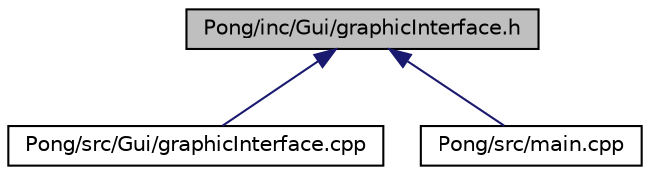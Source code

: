 digraph "Pong/inc/Gui/graphicInterface.h"
{
 // LATEX_PDF_SIZE
  edge [fontname="Helvetica",fontsize="10",labelfontname="Helvetica",labelfontsize="10"];
  node [fontname="Helvetica",fontsize="10",shape=record];
  Node1 [label="Pong/inc/Gui/graphicInterface.h",height=0.2,width=0.4,color="black", fillcolor="grey75", style="filled", fontcolor="black",tooltip=" "];
  Node1 -> Node2 [dir="back",color="midnightblue",fontsize="10",style="solid",fontname="Helvetica"];
  Node2 [label="Pong/src/Gui/graphicInterface.cpp",height=0.2,width=0.4,color="black", fillcolor="white", style="filled",URL="$graphic_interface_8cpp.html",tooltip=" "];
  Node1 -> Node3 [dir="back",color="midnightblue",fontsize="10",style="solid",fontname="Helvetica"];
  Node3 [label="Pong/src/main.cpp",height=0.2,width=0.4,color="black", fillcolor="white", style="filled",URL="$_pong_2src_2main_8cpp.html",tooltip=" "];
}
